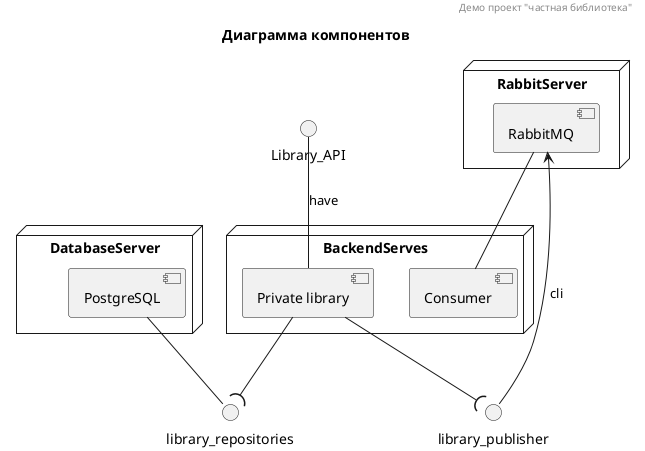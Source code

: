@startuml
header Демо проект "частная библиотека"
title Диаграмма компонентов


node "BackendServes"{
    component "Private library" as PL
    component "Consumer" as consumer
}

node "DatabaseServer"{
    component "PostgreSQL"  as PSQL
}

node "RabbitServer"{
    component "RabbitMQ"  as RMQ
}

() "Library_API"  as LAPI

RMQ -- consumer
PL --( library_repositories
PSQL -- library_repositories
PL --( library_publisher
library_publisher --> RMQ: cli
LAPI -- PL : have

@enduml